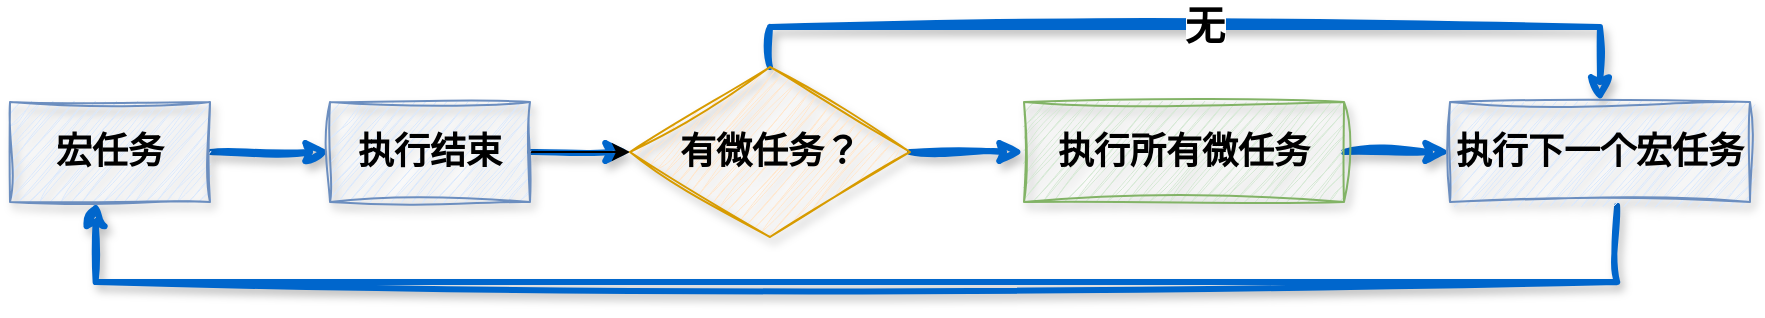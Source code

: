<mxfile version="21.2.1" type="device">
  <diagram name="第 1 页" id="LU1XM8eelfFim8gevOEw">
    <mxGraphModel dx="911" dy="592" grid="1" gridSize="10" guides="1" tooltips="1" connect="1" arrows="1" fold="1" page="1" pageScale="1" pageWidth="827" pageHeight="1169" math="0" shadow="0">
      <root>
        <mxCell id="0" />
        <mxCell id="1" parent="0" />
        <mxCell id="5PTIw-uYRAdiezTDEF-a-6" style="edgeStyle=orthogonalEdgeStyle;rounded=0;orthogonalLoop=1;jettySize=auto;html=1;entryX=0;entryY=0.5;entryDx=0;entryDy=0;strokeWidth=3;shadow=1;sketch=1;curveFitting=1;jiggle=2;strokeColor=#0066CC;" edge="1" parent="1" source="5PTIw-uYRAdiezTDEF-a-1" target="5PTIw-uYRAdiezTDEF-a-2">
          <mxGeometry relative="1" as="geometry" />
        </mxCell>
        <mxCell id="5PTIw-uYRAdiezTDEF-a-1" value="&lt;b&gt;&lt;font style=&quot;font-size: 18px;&quot;&gt;宏任务&lt;/font&gt;&lt;/b&gt;" style="rounded=0;whiteSpace=wrap;html=1;fillColor=#dae8fc;strokeColor=#6c8ebf;sketch=1;curveFitting=1;jiggle=2;shadow=1;" vertex="1" parent="1">
          <mxGeometry x="160" y="200" width="100" height="50" as="geometry" />
        </mxCell>
        <mxCell id="5PTIw-uYRAdiezTDEF-a-7" style="edgeStyle=orthogonalEdgeStyle;rounded=0;orthogonalLoop=1;jettySize=auto;html=1;strokeWidth=3;strokeColor=#0066CC;shadow=1;sketch=1;curveFitting=1;jiggle=2;" edge="1" parent="1" source="5PTIw-uYRAdiezTDEF-a-2" target="5PTIw-uYRAdiezTDEF-a-3">
          <mxGeometry relative="1" as="geometry">
            <Array as="points">
              <mxPoint x="460" y="225" />
              <mxPoint x="460" y="225" />
            </Array>
          </mxGeometry>
        </mxCell>
        <mxCell id="5PTIw-uYRAdiezTDEF-a-8" value="" style="edgeStyle=orthogonalEdgeStyle;rounded=0;orthogonalLoop=1;jettySize=auto;html=1;" edge="1" parent="1" source="5PTIw-uYRAdiezTDEF-a-2" target="5PTIw-uYRAdiezTDEF-a-3">
          <mxGeometry relative="1" as="geometry" />
        </mxCell>
        <mxCell id="5PTIw-uYRAdiezTDEF-a-2" value="&lt;b&gt;&lt;font style=&quot;font-size: 18px;&quot;&gt;执行结束&lt;/font&gt;&lt;/b&gt;" style="rounded=0;whiteSpace=wrap;html=1;fillColor=#dae8fc;strokeColor=#6c8ebf;sketch=1;curveFitting=1;jiggle=2;shadow=1;" vertex="1" parent="1">
          <mxGeometry x="320" y="200" width="100" height="50" as="geometry" />
        </mxCell>
        <mxCell id="5PTIw-uYRAdiezTDEF-a-9" style="edgeStyle=orthogonalEdgeStyle;rounded=0;orthogonalLoop=1;jettySize=auto;html=1;entryX=0;entryY=0.5;entryDx=0;entryDy=0;strokeWidth=3;strokeColor=#0066CC;shadow=1;sketch=1;curveFitting=1;jiggle=2;" edge="1" parent="1" source="5PTIw-uYRAdiezTDEF-a-3" target="5PTIw-uYRAdiezTDEF-a-4">
          <mxGeometry relative="1" as="geometry" />
        </mxCell>
        <mxCell id="5PTIw-uYRAdiezTDEF-a-11" style="edgeStyle=orthogonalEdgeStyle;rounded=0;orthogonalLoop=1;jettySize=auto;html=1;entryX=0.5;entryY=0;entryDx=0;entryDy=0;exitX=0.5;exitY=0;exitDx=0;exitDy=0;strokeWidth=3;shadow=1;sketch=1;curveFitting=1;jiggle=2;strokeColor=#0066CC;" edge="1" parent="1" source="5PTIw-uYRAdiezTDEF-a-3" target="5PTIw-uYRAdiezTDEF-a-5">
          <mxGeometry relative="1" as="geometry" />
        </mxCell>
        <mxCell id="5PTIw-uYRAdiezTDEF-a-12" value="&lt;font style=&quot;font-size: 20px;&quot;&gt;&lt;b&gt;无&lt;/b&gt;&lt;/font&gt;" style="edgeLabel;html=1;align=center;verticalAlign=middle;resizable=0;points=[];" vertex="1" connectable="0" parent="5PTIw-uYRAdiezTDEF-a-11">
          <mxGeometry x="0.002" y="-1" relative="1" as="geometry">
            <mxPoint y="-3" as="offset" />
          </mxGeometry>
        </mxCell>
        <mxCell id="5PTIw-uYRAdiezTDEF-a-3" value="&lt;b&gt;&lt;font style=&quot;font-size: 18px;&quot;&gt;有微任务？&lt;/font&gt;&lt;/b&gt;" style="rhombus;whiteSpace=wrap;html=1;fillColor=#ffe6cc;strokeColor=#d79b00;sketch=1;curveFitting=1;jiggle=2;shadow=1;" vertex="1" parent="1">
          <mxGeometry x="470" y="182.5" width="140" height="85" as="geometry" />
        </mxCell>
        <mxCell id="5PTIw-uYRAdiezTDEF-a-10" style="edgeStyle=orthogonalEdgeStyle;rounded=0;orthogonalLoop=1;jettySize=auto;html=1;entryX=0;entryY=0.5;entryDx=0;entryDy=0;strokeWidth=3;strokeColor=#0066CC;shadow=1;sketch=1;curveFitting=1;jiggle=2;" edge="1" parent="1" source="5PTIw-uYRAdiezTDEF-a-4" target="5PTIw-uYRAdiezTDEF-a-5">
          <mxGeometry relative="1" as="geometry" />
        </mxCell>
        <mxCell id="5PTIw-uYRAdiezTDEF-a-4" value="&lt;b&gt;&lt;font style=&quot;font-size: 18px;&quot;&gt;执行所有微任务&lt;/font&gt;&lt;/b&gt;" style="rounded=0;whiteSpace=wrap;html=1;fillColor=#d5e8d4;strokeColor=#82b366;sketch=1;curveFitting=1;jiggle=2;shadow=1;" vertex="1" parent="1">
          <mxGeometry x="667" y="200" width="160" height="50" as="geometry" />
        </mxCell>
        <mxCell id="5PTIw-uYRAdiezTDEF-a-13" style="edgeStyle=orthogonalEdgeStyle;rounded=0;orthogonalLoop=1;jettySize=auto;html=1;entryX=0.428;entryY=0.995;entryDx=0;entryDy=0;entryPerimeter=0;exitX=0.557;exitY=1.038;exitDx=0;exitDy=0;exitPerimeter=0;strokeWidth=3;strokeColor=#0066CC;shadow=1;sketch=1;curveFitting=1;jiggle=2;" edge="1" parent="1" source="5PTIw-uYRAdiezTDEF-a-5" target="5PTIw-uYRAdiezTDEF-a-1">
          <mxGeometry relative="1" as="geometry">
            <Array as="points">
              <mxPoint x="964" y="290" />
              <mxPoint x="203" y="290" />
            </Array>
          </mxGeometry>
        </mxCell>
        <mxCell id="5PTIw-uYRAdiezTDEF-a-5" value="&lt;b&gt;&lt;font style=&quot;font-size: 18px;&quot;&gt;执行下一个宏任务&lt;/font&gt;&lt;/b&gt;" style="rounded=0;whiteSpace=wrap;html=1;fillColor=#dae8fc;strokeColor=#6c8ebf;sketch=1;curveFitting=1;jiggle=2;shadow=1;" vertex="1" parent="1">
          <mxGeometry x="880" y="200" width="150" height="50" as="geometry" />
        </mxCell>
      </root>
    </mxGraphModel>
  </diagram>
</mxfile>
